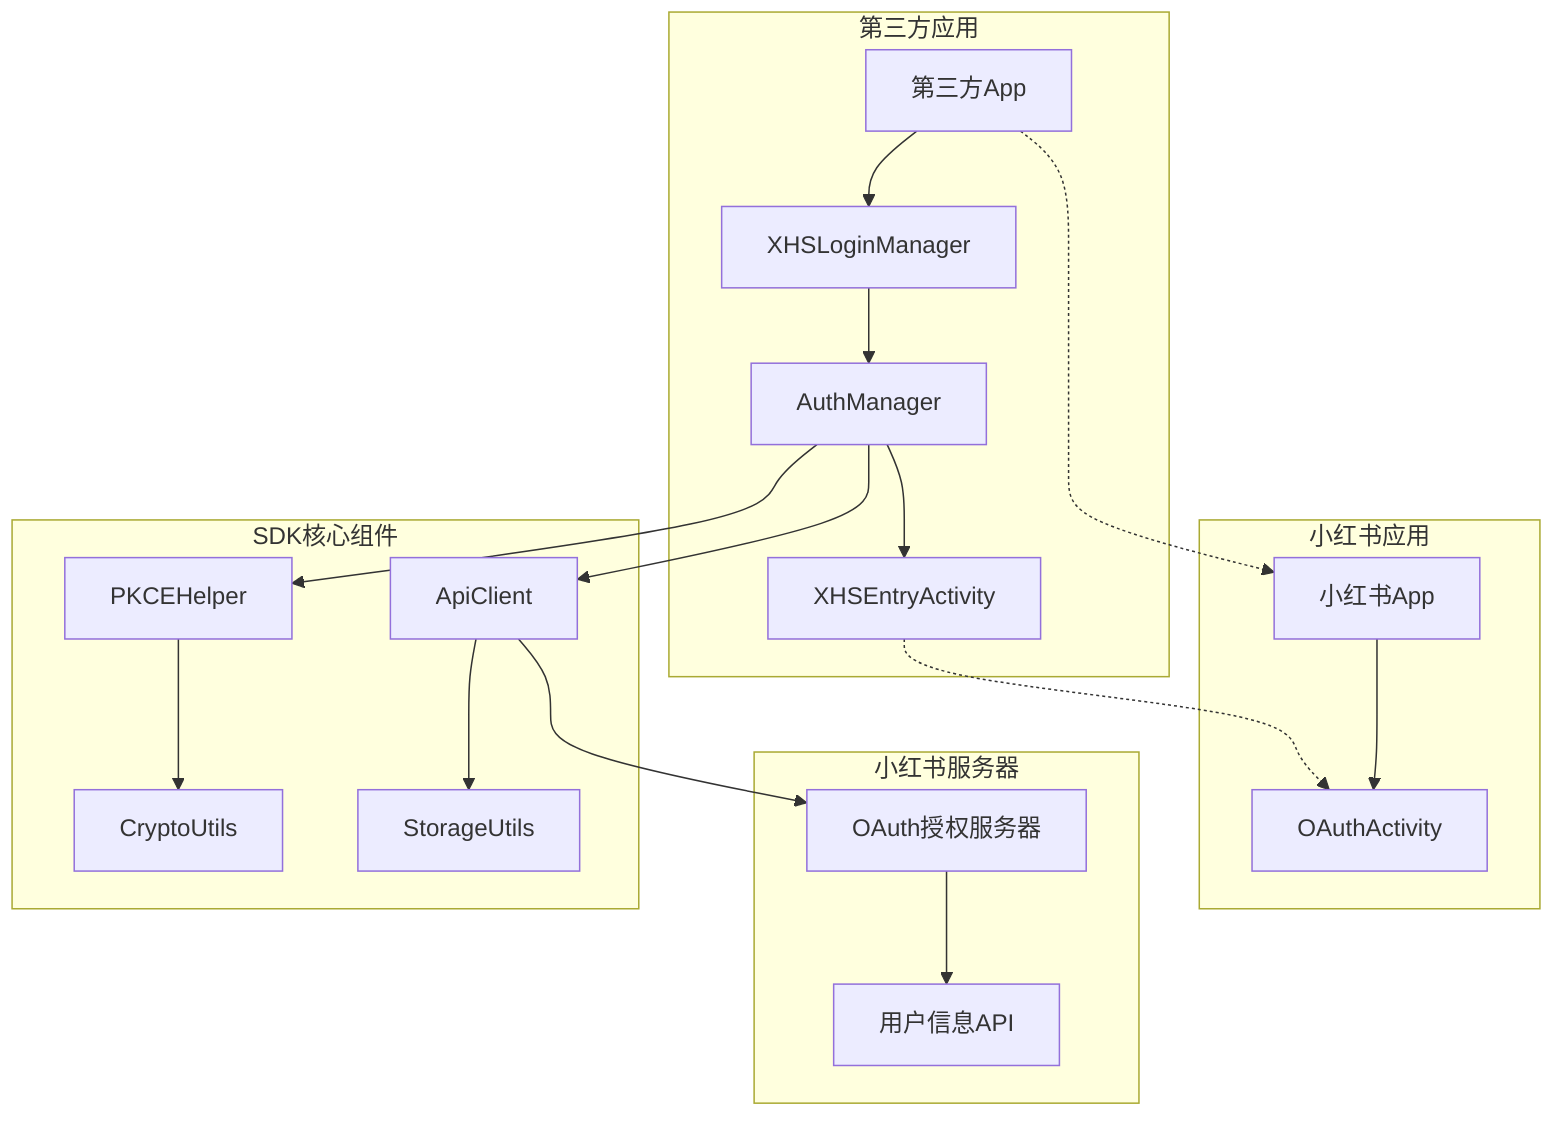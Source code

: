 graph TB
    subgraph "第三方应用"
        A[第三方App] --> B[XHSLoginManager]
        B --> C[AuthManager]
        C --> D[XHSEntryActivity]
    end
    
    subgraph "小红书应用"
        E[小红书App] --> F[OAuthActivity]
    end
    
    subgraph "小红书服务器"
        G[OAuth授权服务器] --> H[用户信息API]
    end
    
    subgraph "SDK核心组件"
        I[PKCEHelper] --> J[CryptoUtils]
        K[ApiClient] --> L[StorageUtils]
    end
    
    A -.-> E
    D -.-> F
    C --> K
    C --> I
    K --> G